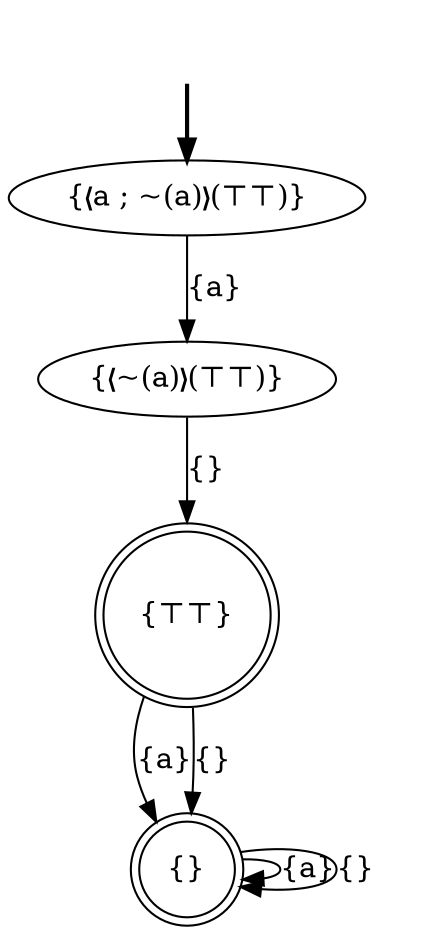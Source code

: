 digraph {
	fake0 [style=invisible]
	"{⊤⊤}" [shape=doublecircle]
	"{❬a ; ~(a)❭(⊤⊤)}" [root=true]
	"{❬~(a)❭(⊤⊤)}"
	"{}" [shape=doublecircle]
	fake0 -> "{❬a ; ~(a)❭(⊤⊤)}" [style=bold]
	"{⊤⊤}" -> "{}" [label="{a}"]
	"{❬~(a)❭(⊤⊤)}" -> "{⊤⊤}" [label="{}"]
	"{}" -> "{}" [label="{a}"]
	"{❬a ; ~(a)❭(⊤⊤)}" -> "{❬~(a)❭(⊤⊤)}" [label="{a}"]
	"{}" -> "{}" [label="{}"]
	"{⊤⊤}" -> "{}" [label="{}"]
}
